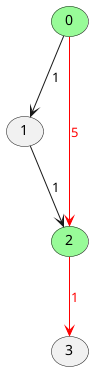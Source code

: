 @startuml
(0) --> (1) : 1
(0) --> (2) #red;text:red : 5
(1) --> (2) : 1
(2) --> (3) #red;text:red : 1
usecase (0) #palegreen
usecase (2) #palegreen
@enduml
